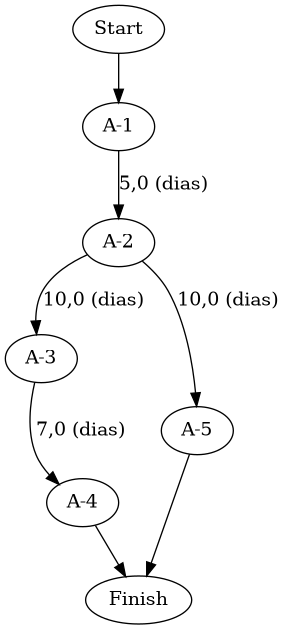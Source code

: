 @startuml
digraph Diagram {
"Start" -> "A-1"
"A-1" -> "A-2" [label = "5,0 (dias)    "]
"A-2" -> "A-3" [label = "10,0 (dias)    "]
"A-2" -> "A-5" [label = "10,0 (dias)    "]
"A-3" -> "A-4" [label = "7,0 (dias)    "]
"A-4" -> "Finish"
"A-5" -> "Finish"
}
@enduml
